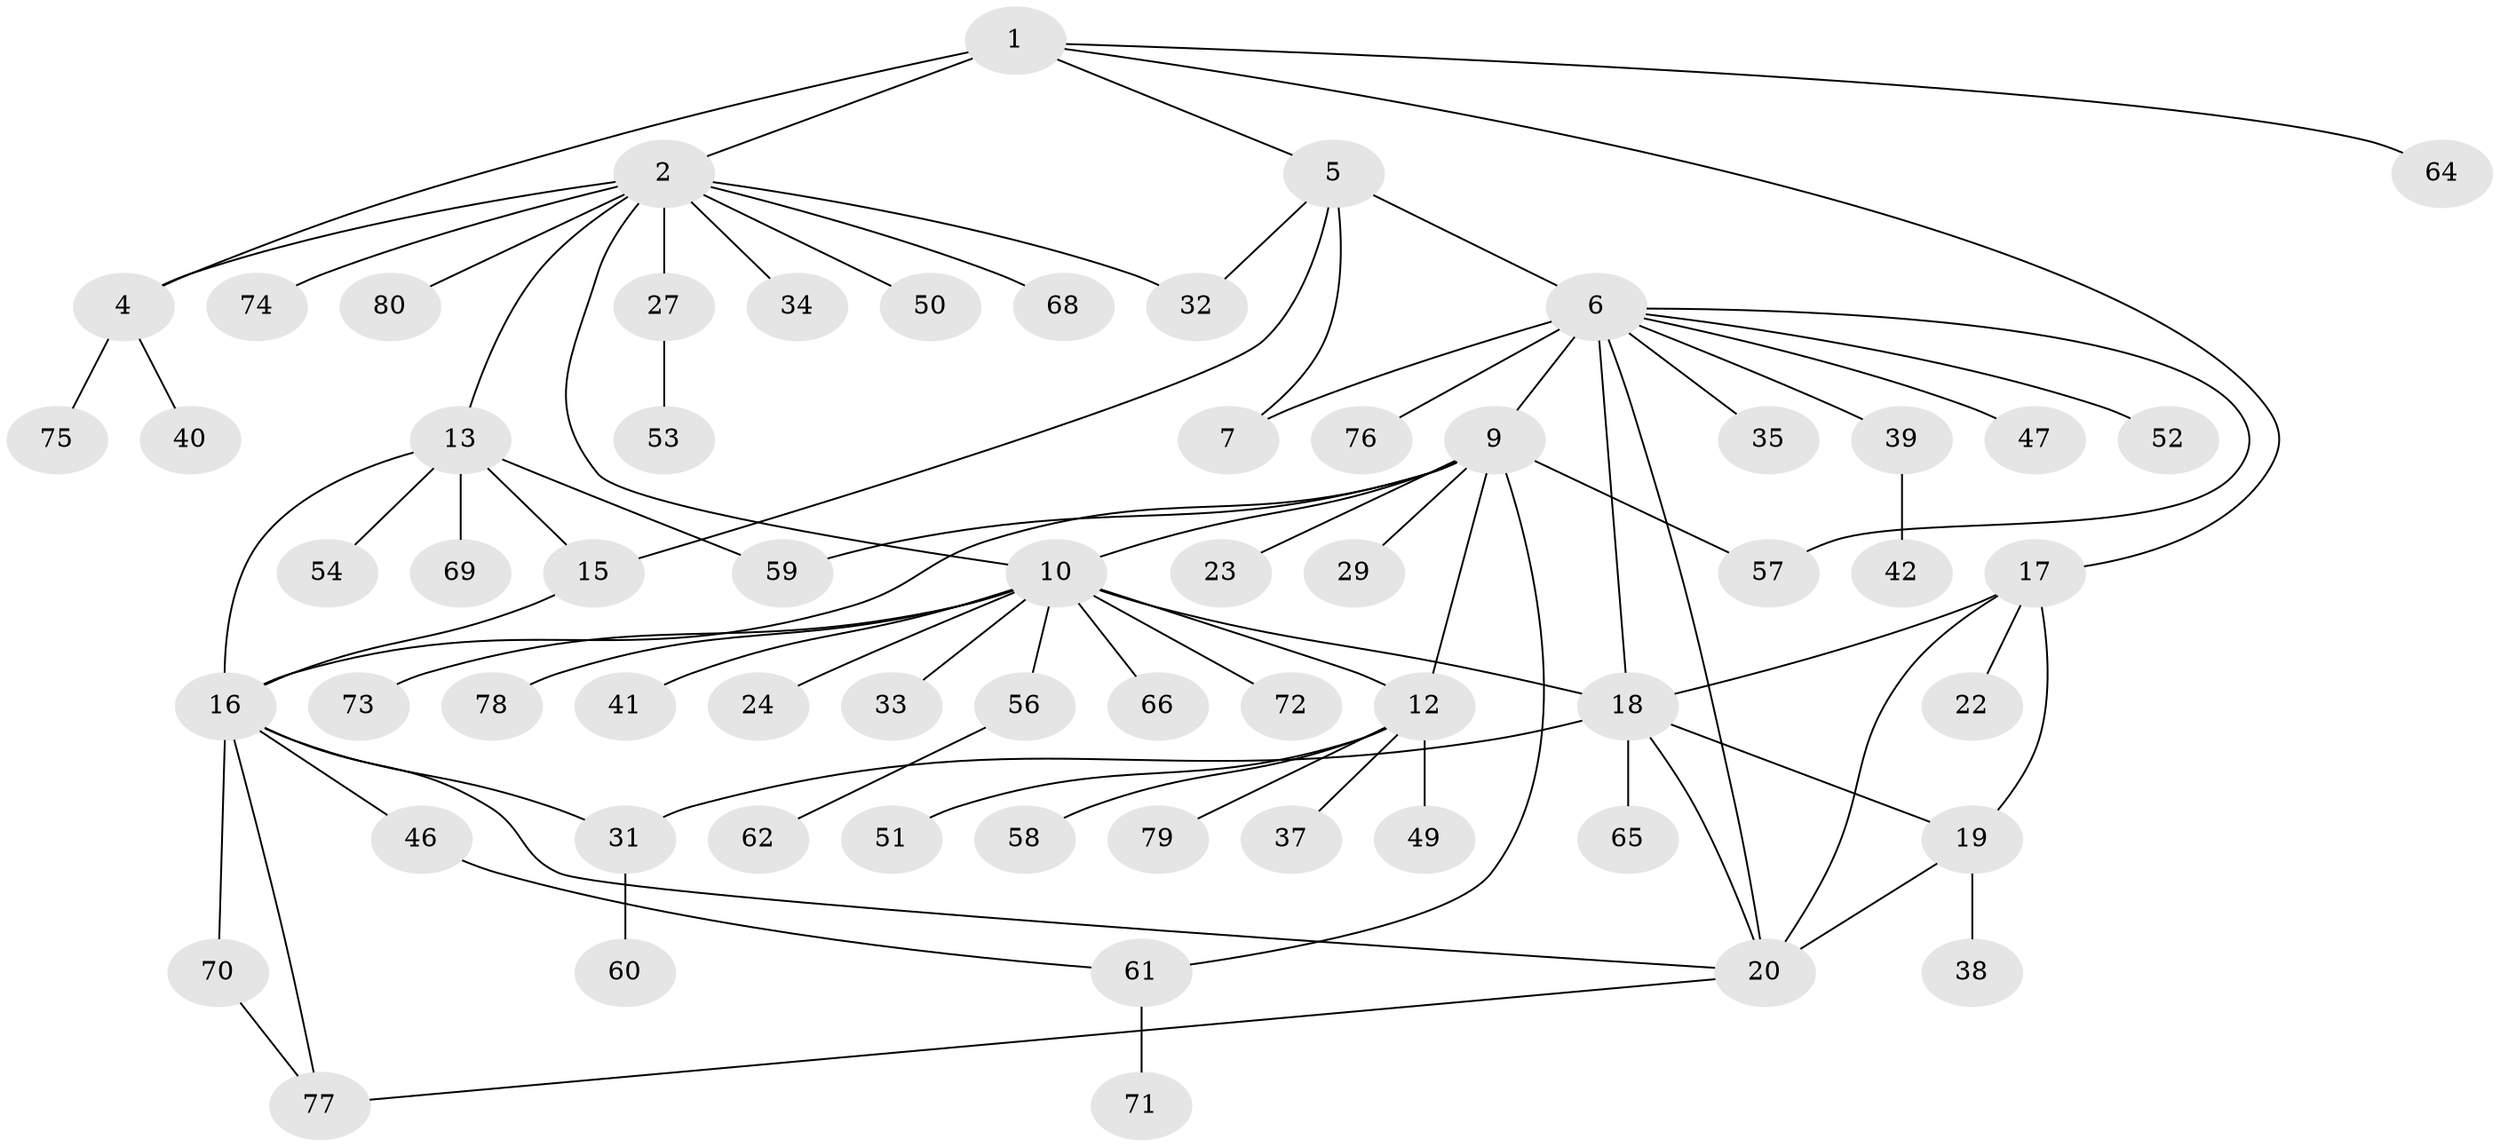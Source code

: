 // Generated by graph-tools (version 1.1) at 2025/52/02/27/25 19:52:14]
// undirected, 63 vertices, 83 edges
graph export_dot {
graph [start="1"]
  node [color=gray90,style=filled];
  1 [super="+28"];
  2 [super="+3"];
  4 [super="+21"];
  5 [super="+67"];
  6 [super="+8"];
  7;
  9 [super="+26"];
  10 [super="+11"];
  12 [super="+30"];
  13 [super="+14"];
  15;
  16 [super="+48"];
  17;
  18 [super="+44"];
  19 [super="+36"];
  20 [super="+25"];
  22;
  23;
  24;
  27;
  29;
  31 [super="+43"];
  32;
  33;
  34;
  35;
  37;
  38;
  39 [super="+45"];
  40;
  41;
  42;
  46;
  47;
  49;
  50;
  51;
  52;
  53 [super="+55"];
  54;
  56;
  57;
  58;
  59;
  60;
  61 [super="+63"];
  62;
  64;
  65;
  66;
  68;
  69;
  70 [super="+82"];
  71 [super="+81"];
  72;
  73;
  74;
  75;
  76;
  77;
  78;
  79;
  80;
  1 -- 2 [weight=2];
  1 -- 4;
  1 -- 5;
  1 -- 17;
  1 -- 64;
  2 -- 4 [weight=2];
  2 -- 13;
  2 -- 10;
  2 -- 32;
  2 -- 34;
  2 -- 68;
  2 -- 74;
  2 -- 80;
  2 -- 50;
  2 -- 27;
  4 -- 40;
  4 -- 75;
  5 -- 6 [weight=2];
  5 -- 7;
  5 -- 15;
  5 -- 32;
  6 -- 7 [weight=2];
  6 -- 20;
  6 -- 35;
  6 -- 39;
  6 -- 9;
  6 -- 76;
  6 -- 47;
  6 -- 52;
  6 -- 57;
  6 -- 18;
  9 -- 10 [weight=2];
  9 -- 12;
  9 -- 16;
  9 -- 23;
  9 -- 29;
  9 -- 57;
  9 -- 59;
  9 -- 61;
  10 -- 12 [weight=2];
  10 -- 33;
  10 -- 41;
  10 -- 66;
  10 -- 72;
  10 -- 78;
  10 -- 73;
  10 -- 18;
  10 -- 24;
  10 -- 56;
  12 -- 37;
  12 -- 49;
  12 -- 58;
  12 -- 79;
  12 -- 51;
  13 -- 15 [weight=2];
  13 -- 16 [weight=2];
  13 -- 54;
  13 -- 59;
  13 -- 69;
  15 -- 16;
  16 -- 20;
  16 -- 46;
  16 -- 77;
  16 -- 70;
  16 -- 31;
  17 -- 18;
  17 -- 19;
  17 -- 20;
  17 -- 22;
  18 -- 19;
  18 -- 20;
  18 -- 31;
  18 -- 65;
  19 -- 20;
  19 -- 38;
  20 -- 77;
  27 -- 53;
  31 -- 60;
  39 -- 42;
  46 -- 61;
  56 -- 62;
  61 -- 71;
  70 -- 77;
}
